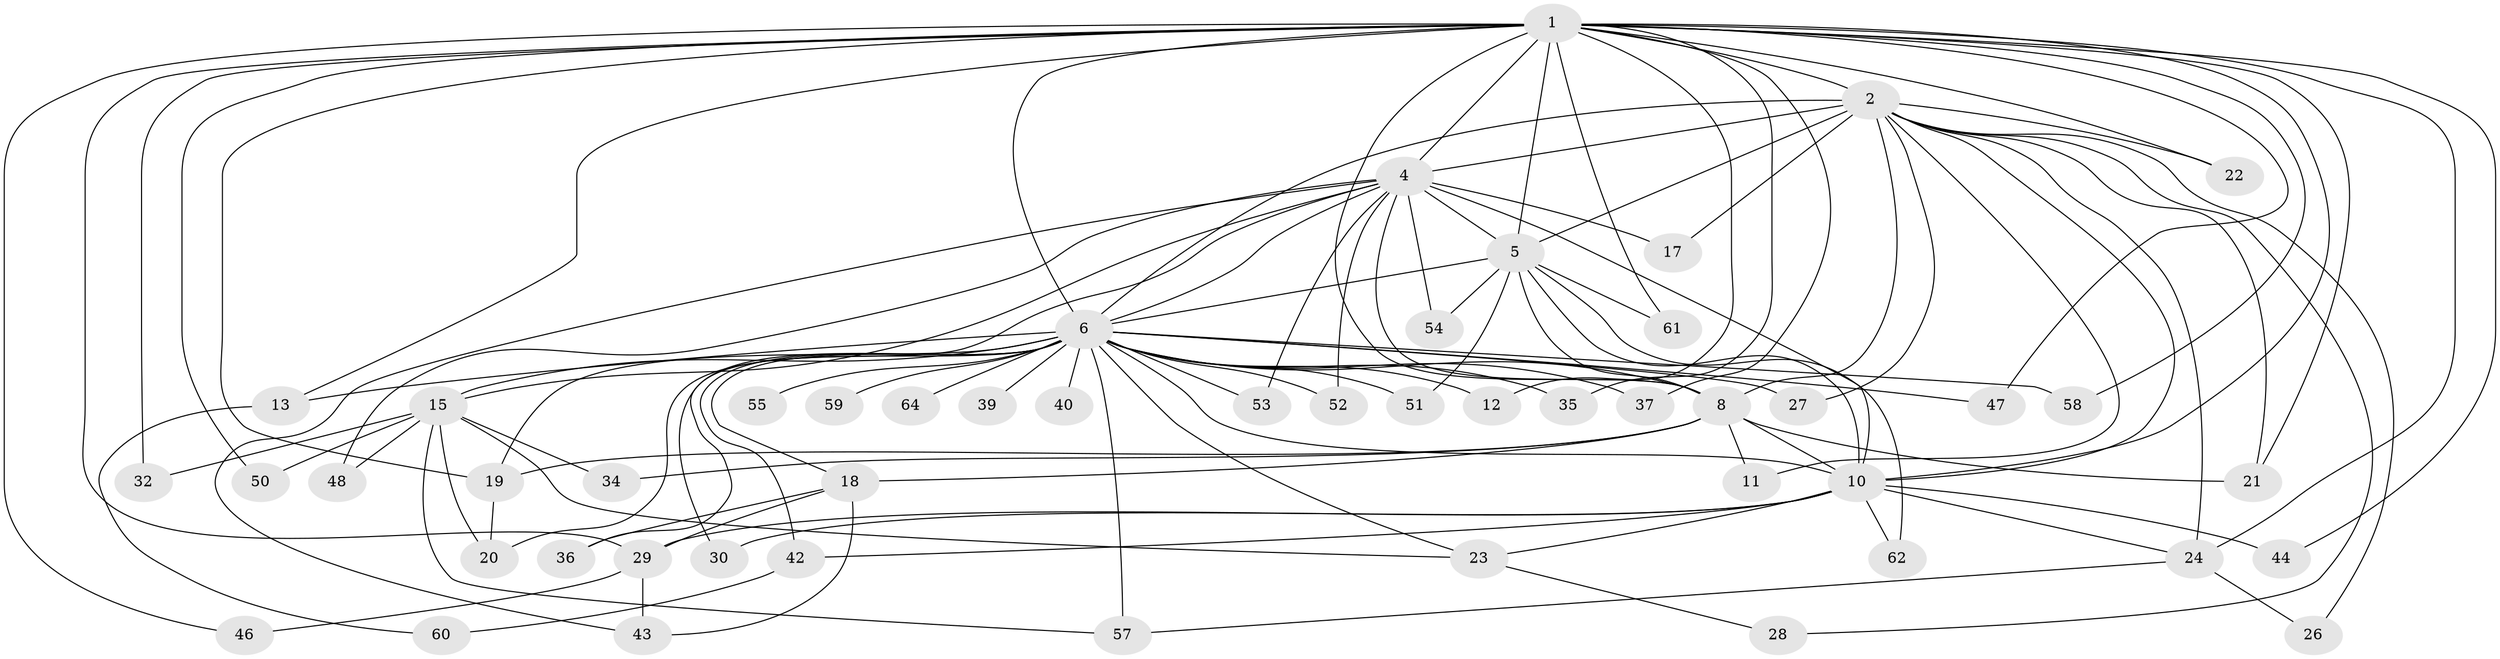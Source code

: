 // original degree distribution, {15: 0.030303030303030304, 14: 0.045454545454545456, 19: 0.015151515151515152, 16: 0.015151515151515152, 20: 0.015151515151515152, 28: 0.015151515151515152, 12: 0.015151515151515152, 2: 0.5909090909090909, 3: 0.13636363636363635, 6: 0.015151515151515152, 9: 0.015151515151515152, 5: 0.045454545454545456, 4: 0.045454545454545456}
// Generated by graph-tools (version 1.1) at 2025/41/03/06/25 10:41:32]
// undirected, 50 vertices, 110 edges
graph export_dot {
graph [start="1"]
  node [color=gray90,style=filled];
  1 [super="+3"];
  2 [super="+9"];
  4 [super="+14"];
  5 [super="+63"];
  6 [super="+7"];
  8 [super="+33"];
  10 [super="+38"];
  11;
  12;
  13;
  15 [super="+16"];
  17;
  18 [super="+49"];
  19 [super="+65"];
  20 [super="+45"];
  21 [super="+31"];
  22;
  23 [super="+25"];
  24 [super="+56"];
  26;
  27;
  28;
  29 [super="+41"];
  30;
  32;
  34;
  35;
  36;
  37;
  39;
  40;
  42;
  43;
  44;
  46;
  47;
  48;
  50;
  51;
  52;
  53;
  54;
  55;
  57 [super="+66"];
  58;
  59;
  60;
  61;
  62;
  64;
  1 -- 2 [weight=4];
  1 -- 4 [weight=2];
  1 -- 5 [weight=2];
  1 -- 6 [weight=4];
  1 -- 8 [weight=2];
  1 -- 10 [weight=2];
  1 -- 19;
  1 -- 22;
  1 -- 32;
  1 -- 35;
  1 -- 46;
  1 -- 47;
  1 -- 12;
  1 -- 13;
  1 -- 21;
  1 -- 24;
  1 -- 29;
  1 -- 37;
  1 -- 44;
  1 -- 50;
  1 -- 58;
  1 -- 61;
  2 -- 4 [weight=2];
  2 -- 5 [weight=2];
  2 -- 6 [weight=4];
  2 -- 8 [weight=2];
  2 -- 10 [weight=2];
  2 -- 11;
  2 -- 21;
  2 -- 22;
  2 -- 24;
  2 -- 26;
  2 -- 17;
  2 -- 27;
  2 -- 28;
  4 -- 5 [weight=2];
  4 -- 6 [weight=2];
  4 -- 8;
  4 -- 10;
  4 -- 17;
  4 -- 43;
  4 -- 53;
  4 -- 15;
  4 -- 48;
  4 -- 52;
  4 -- 54;
  4 -- 30;
  5 -- 6 [weight=2];
  5 -- 8 [weight=2];
  5 -- 10;
  5 -- 51;
  5 -- 54;
  5 -- 61;
  5 -- 62;
  6 -- 8 [weight=2];
  6 -- 10 [weight=3];
  6 -- 15 [weight=2];
  6 -- 18;
  6 -- 27;
  6 -- 35;
  6 -- 39 [weight=2];
  6 -- 40 [weight=2];
  6 -- 55 [weight=2];
  6 -- 58;
  6 -- 64 [weight=2];
  6 -- 12;
  6 -- 13;
  6 -- 19;
  6 -- 20;
  6 -- 23;
  6 -- 36;
  6 -- 37;
  6 -- 42;
  6 -- 47;
  6 -- 51;
  6 -- 52;
  6 -- 53;
  6 -- 59;
  6 -- 57;
  8 -- 10;
  8 -- 11;
  8 -- 18;
  8 -- 34;
  8 -- 21;
  8 -- 19;
  10 -- 23;
  10 -- 30;
  10 -- 42;
  10 -- 44;
  10 -- 62;
  10 -- 29;
  10 -- 24;
  13 -- 60;
  15 -- 34;
  15 -- 48;
  15 -- 50;
  15 -- 57;
  15 -- 32;
  15 -- 23;
  15 -- 20;
  18 -- 29;
  18 -- 36;
  18 -- 43;
  19 -- 20;
  23 -- 28;
  24 -- 26;
  24 -- 57;
  29 -- 43;
  29 -- 46;
  42 -- 60;
}
